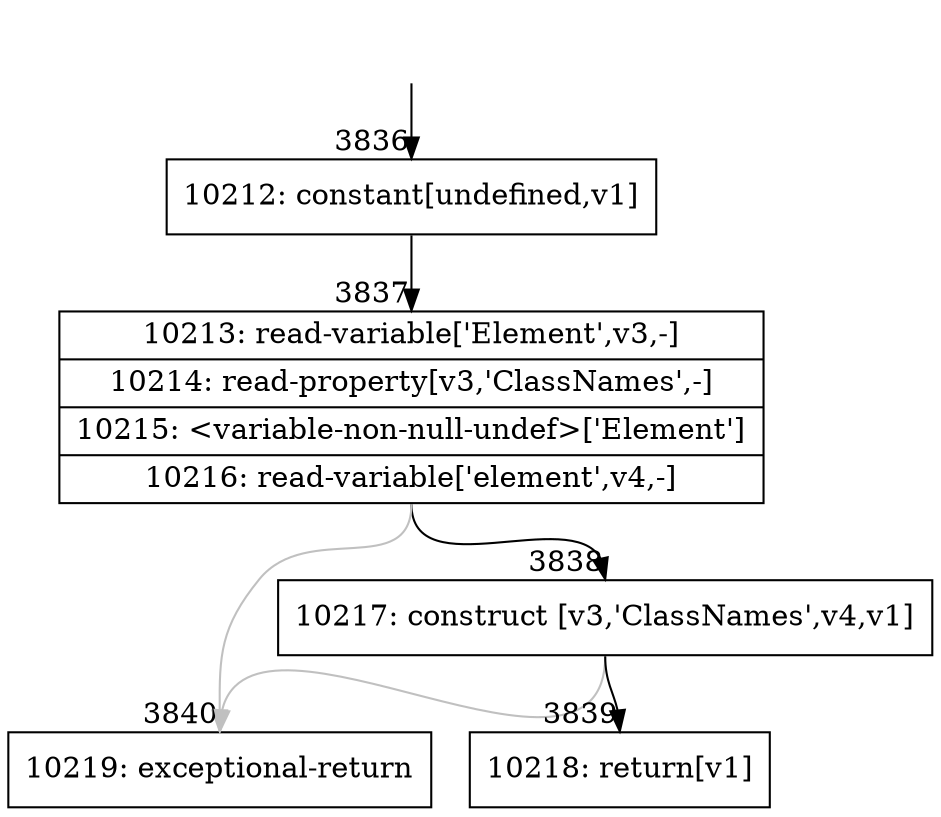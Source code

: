digraph {
rankdir="TD"
BB_entry323[shape=none,label=""];
BB_entry323 -> BB3836 [tailport=s, headport=n, headlabel="    3836"]
BB3836 [shape=record label="{10212: constant[undefined,v1]}" ] 
BB3836 -> BB3837 [tailport=s, headport=n, headlabel="      3837"]
BB3837 [shape=record label="{10213: read-variable['Element',v3,-]|10214: read-property[v3,'ClassNames',-]|10215: \<variable-non-null-undef\>['Element']|10216: read-variable['element',v4,-]}" ] 
BB3837 -> BB3838 [tailport=s, headport=n, headlabel="      3838"]
BB3837 -> BB3840 [tailport=s, headport=n, color=gray, headlabel="      3840"]
BB3838 [shape=record label="{10217: construct [v3,'ClassNames',v4,v1]}" ] 
BB3838 -> BB3839 [tailport=s, headport=n, headlabel="      3839"]
BB3838 -> BB3840 [tailport=s, headport=n, color=gray]
BB3839 [shape=record label="{10218: return[v1]}" ] 
BB3840 [shape=record label="{10219: exceptional-return}" ] 
//#$~ 2843
}
